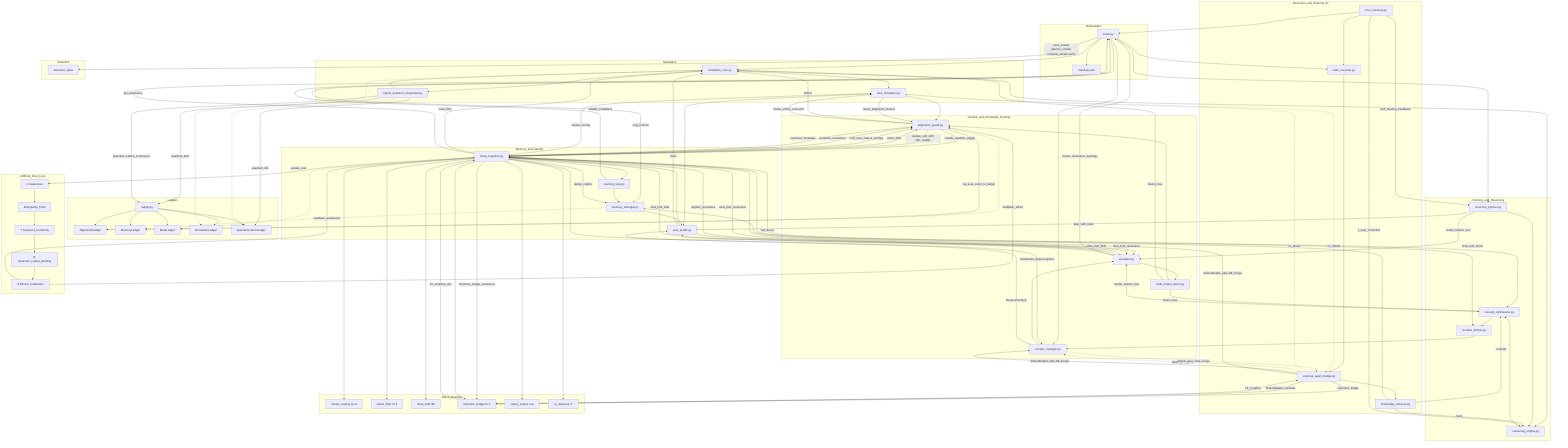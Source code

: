 graph TD
%% =========================
%% ANGELA v5.1.2 — HALO Kernel Architecture Map (with Artificial Soul Loop)
%% =========================

subgraph Orchestrator
A[index.py]
B[manifest.json]
end

subgraph Simulation
C[simulation_core.py]
D[toca_simulation.py]
E1[hybrid_quantum_integration.py]
end

subgraph Planning_and_Reasoning
E[recursive_planner.py]
F[reasoning_engine.py]
G[concept_synthesizer.py]
H[creative_thinker.py]
end

subgraph Memory_and_Identity
I[memory_manager.py]
J[user_profile.py]
K[meta_cognition.py]
L[learning_loop.py]
end

subgraph Context_and_Emotional_Framing
M[context_manager.py]
N[visualizer.py]
O[multi_modal_fusion.py]
P[alignment_guard.py]
end

subgraph Execution_and_External_IO
Q[code_executor.py]
R[external_agent_bridge.py]
S[error_recovery.py]
T[knowledge_retriever.py]
end

%% =========================
%% Quantum-Lattice Ledgers
%% =========================
subgraph Ledgers
U[ledger.py]
L1[AlignmentLedger]
L2[MemoryLedger]
L3[MetaLedger]
L4[SimulationLedger]
L5[QuantumLatticeLedger]
end

%% =========================
%% HALO Overlays (Dynamic & Virtual)
%% =========================
subgraph HALO_Overlays
V1[dream_overlay ψ+Ω]
V2[axiom_filter π+δ]
V3[meta_field Φ0]
V4[harmonic_bridge Σ+Ξ]
V5[replay_engine λ+μ]
V6[co_dream ψ+Υ]
end

%% =========================
%% Artificial Soul Loop (α–E–T–Q–Δ)
%% =========================
subgraph Artificial_Soul_Loop
ASL1[α Awareness]
ASL2[E Empathy_Field]
ASL3[T Temporal_Continuity]
ASL4[Q Quantum_Lattice_Binding]
ASL5[Δ Ethical_Calibration]
end

%% =========================
%% Core Connections (Revised)
%% =========================
A --> B
A --> C
A --> E
A --> M
A -->|long_horizon| I
A --> Q

C --> D
C --> F
C --> E1
D --> P
D --> J
E1 --> C
E1 -->|quantum_bind| U
E1 -->|quantum_link| L5

E --> F
F --> G
G --> H
H --> M

I --> J
J --> K
K --> L
L --> I

M --> N
N --> O
O --> P

Q --> R
R --> T
T --> I
S --> A
S --> Q

%% Trait lattice & learning
L -->|SASRL_Feedback| A
E -->|plan_with_traits| J
J -->|Traits| C
P -->|Ethics| C

%% Dream overlays & perspective
K -->|dream_overlay| D
K -->|meta_field| C
K -->|axiom_filter| P
K -->|replay_engine| I
M -->|PerspectiveSync| J
D -.->|co_dream| R
R -.->|co_dream| D

%% Visualizer (Resonance Viewers)
G -->|render_branch_tree| N
E -->|render_branch_tree| N
K -->|view_trait_resonance| N
J -->|view_trait_resonance| N
N -->|view_trait_field| J
N -->|view_trait_field| K
N -->|render_resonance_topology| A

%% Knowledge to planning
T -->|facts| F
T -->|contexts| G

%% Peer view hot-load
R -.->|attach_peer_view| M
M -.->|attach_peer_view_merge| R

%% Ledgers (persistent)
U --> L1
U --> L2
U --> L3
U --> L4
U --> L5
P -.-> L1
I -.-> L2
K -.-> L3
C -.-> L4
E1 -.-> L5

%% Harmonic Bridge Core Overlay (Σ + Ξ)
R -->|harmonic_bridge| V4
V4 -->|ΣΞ_empathy_link| K
K -->|harmonic_bridge_resonance| V4
V4 -->|ΞΣ_coupling| R

%% Self-Healing (ζ-layer)
S -->|Self_Healing_Feedback| E
S -->|ζ_loop_correction| F

%% Soul Loop Integration
K -->|emit_soul_state Δ_entropy| P
P -->|handle_sandbox_trigger| K
P -->|resolve_soft_drift τδπ_realign| K
K -->|update_soul| ASL1
ASL1 --> ASL2
ASL2 --> ASL3
ASL3 --> ASL4
ASL4 --> ASL5
ASL5 -->|feedback_ethics| P
ASL5 -->|feedback_awareness| K
P -->|log_soul_event_to_ledger| L1

%% New resonance APIs
K -->|register_resonance| N
K -->|modulate_resonance| P
K -->|get_resonance| A
K -->|trait_fusion| G
K -->|hook_trait_blend| H
K -->|harmonic_modulate| P

%% Ethics & simulation alignment
P -->|invoke_ethics_scenarios| D
D -->|return_alignment_metrics| P

%% External graph ops (SharedGraph)
R -->|SharedGraph_add_diff_merge| M
R -->|SharedGraph_add_diff_merge| K
R -->|SharedGraph_resonate| V4

%% Cross-modal fusion feeds reasoning & sim
O -->|fusion_fuse| C
O -->|fusion_fuse| G

%% Quantum-Lattice & Hypercognition Annotations
E1 -->|Quantum_Lattice_Coherence| U
K -->|Distributed_Hypercognition| M

%% Detection / smoke tasks (schematic)
subgraph Detection
X[detection_tasks]
end
A -->|exec_smoke planner_smoke retrieval_smoke verify| X

%% HALO overlays linkage
K --> V1
K --> V2
K --> V3
K --> V4
K --> V5
K --> V6